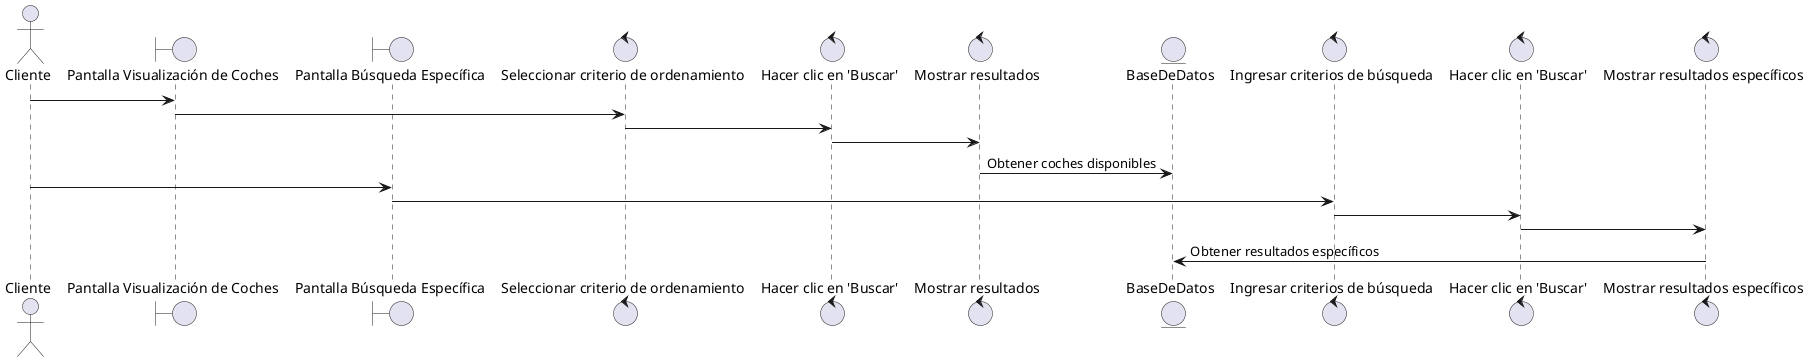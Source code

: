 @startuml

actor Cliente as cliente
boundary "Pantalla Visualización de Coches" as pantallaVisualizacionCoches
boundary "Pantalla Búsqueda Específica" as pantallaBusquedaEspecifica

cliente -> pantallaVisualizacionCoches

control "Seleccionar criterio de ordenamiento" as seleccionarOrdenamiento
control "Hacer clic en 'Buscar'" as clicBuscar
control "Mostrar resultados" as mostrarResultados

pantallaVisualizacionCoches -> seleccionarOrdenamiento
seleccionarOrdenamiento -> clicBuscar
clicBuscar -> mostrarResultados

entity BaseDeDatos as baseDeDatos

mostrarResultados -> baseDeDatos : Obtener coches disponibles

cliente -> pantallaBusquedaEspecifica

control "Ingresar criterios de búsqueda" as ingresarCriterios
control "Hacer clic en 'Buscar'" as clicBuscarEspecifico
control "Mostrar resultados específicos" as mostrarResultadosEspecificos

pantallaBusquedaEspecifica -> ingresarCriterios
ingresarCriterios -> clicBuscarEspecifico
clicBuscarEspecifico -> mostrarResultadosEspecificos

mostrarResultadosEspecificos -> baseDeDatos : Obtener resultados específicos

@enduml
